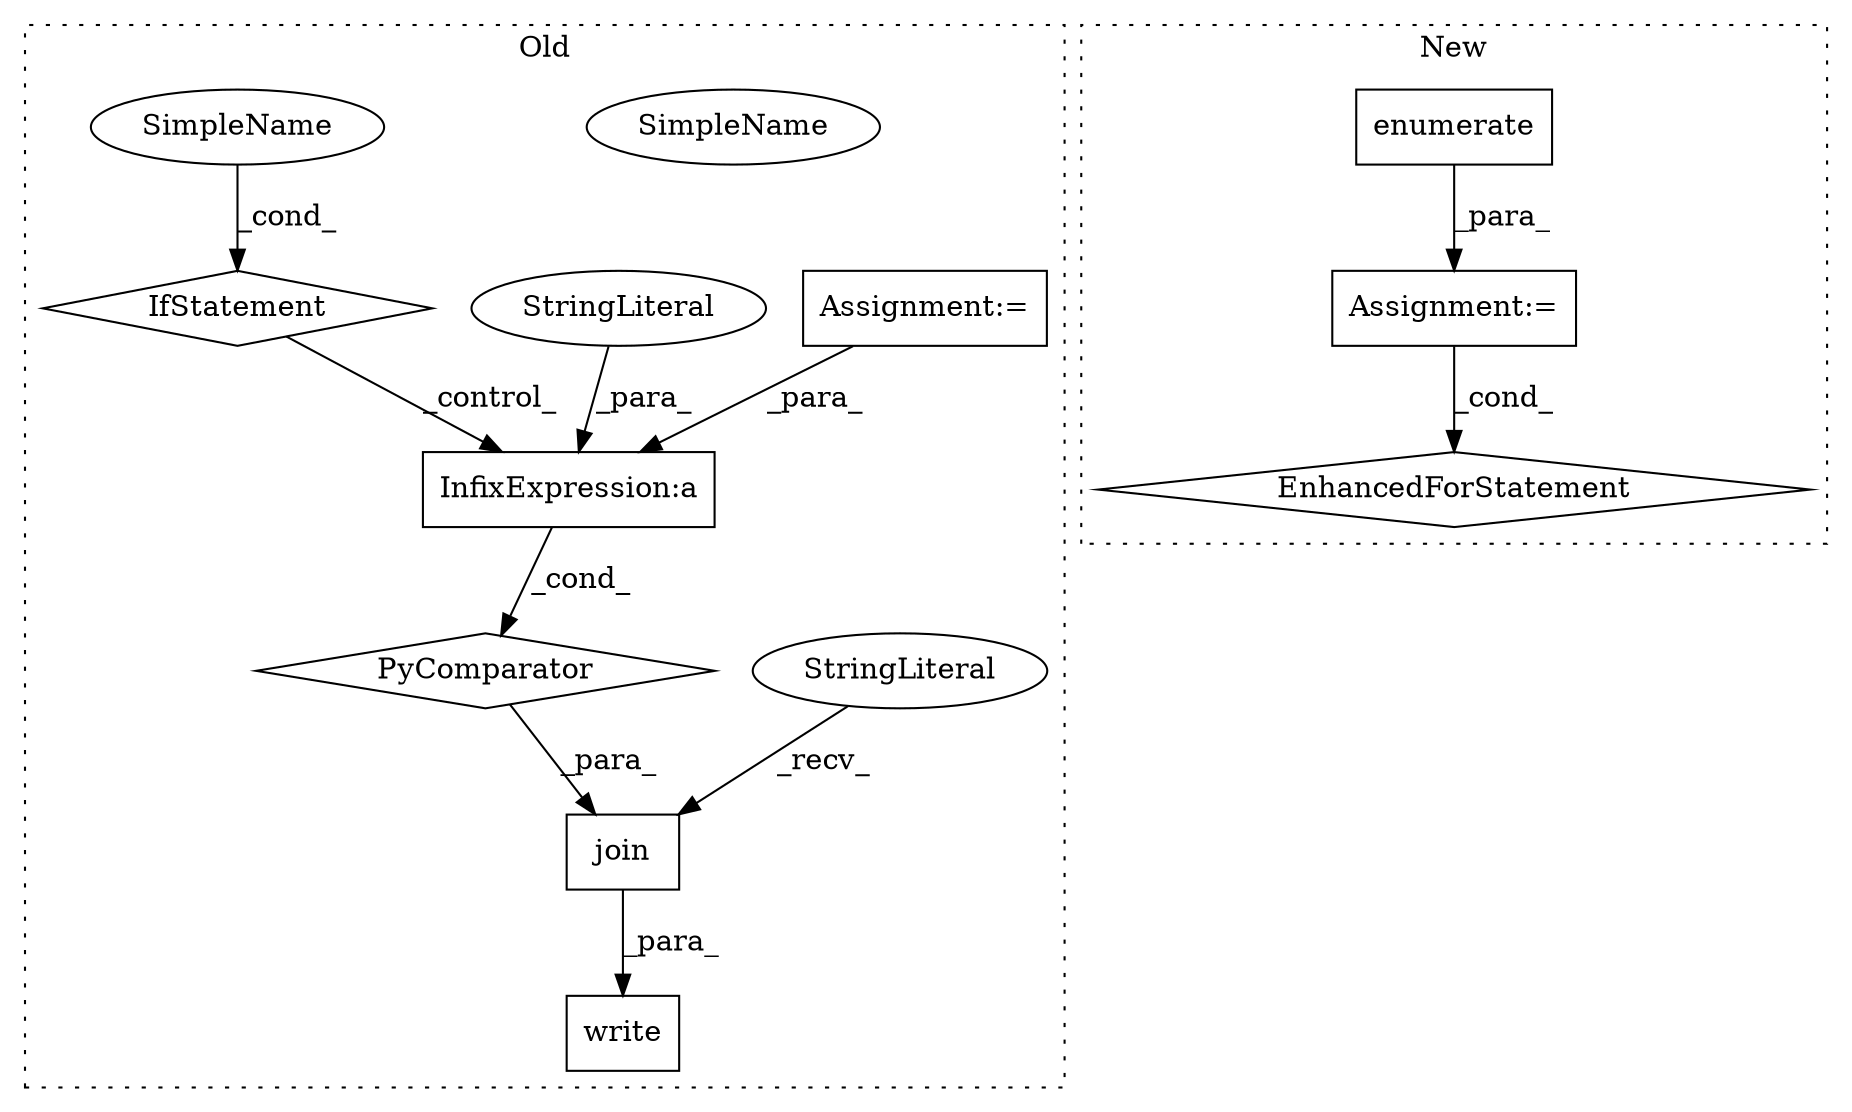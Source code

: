 digraph G {
subgraph cluster0 {
1 [label="write" a="32" s="4492,4526" l="6,1" shape="box"];
5 [label="Assignment:=" a="7" s="4416" l="52" shape="box"];
6 [label="join" a="32" s="4502,4518" l="5,1" shape="box"];
7 [label="InfixExpression:a" a="27" s="4300" l="3" shape="box"];
8 [label="IfStatement" a="25" s="4416" l="52" shape="diamond"];
9 [label="SimpleName" a="42" s="4463" l="5" shape="ellipse"];
10 [label="StringLiteral" a="45" s="4498" l="3" shape="ellipse"];
11 [label="StringLiteral" a="45" s="4303" l="3" shape="ellipse"];
12 [label="PyComparator" a="113" s="4416" l="52" shape="diamond"];
13 [label="SimpleName" a="42" s="4463" l="5" shape="ellipse"];
label = "Old";
style="dotted";
}
subgraph cluster1 {
2 [label="enumerate" a="32" s="4456,4478" l="10,1" shape="box"];
3 [label="EnhancedForStatement" a="70" s="4353,4479" l="84,2" shape="diamond"];
4 [label="Assignment:=" a="7" s="4353,4479" l="84,2" shape="box"];
label = "New";
style="dotted";
}
2 -> 4 [label="_para_"];
4 -> 3 [label="_cond_"];
5 -> 7 [label="_para_"];
6 -> 1 [label="_para_"];
7 -> 12 [label="_cond_"];
8 -> 7 [label="_control_"];
10 -> 6 [label="_recv_"];
11 -> 7 [label="_para_"];
12 -> 6 [label="_para_"];
13 -> 8 [label="_cond_"];
}